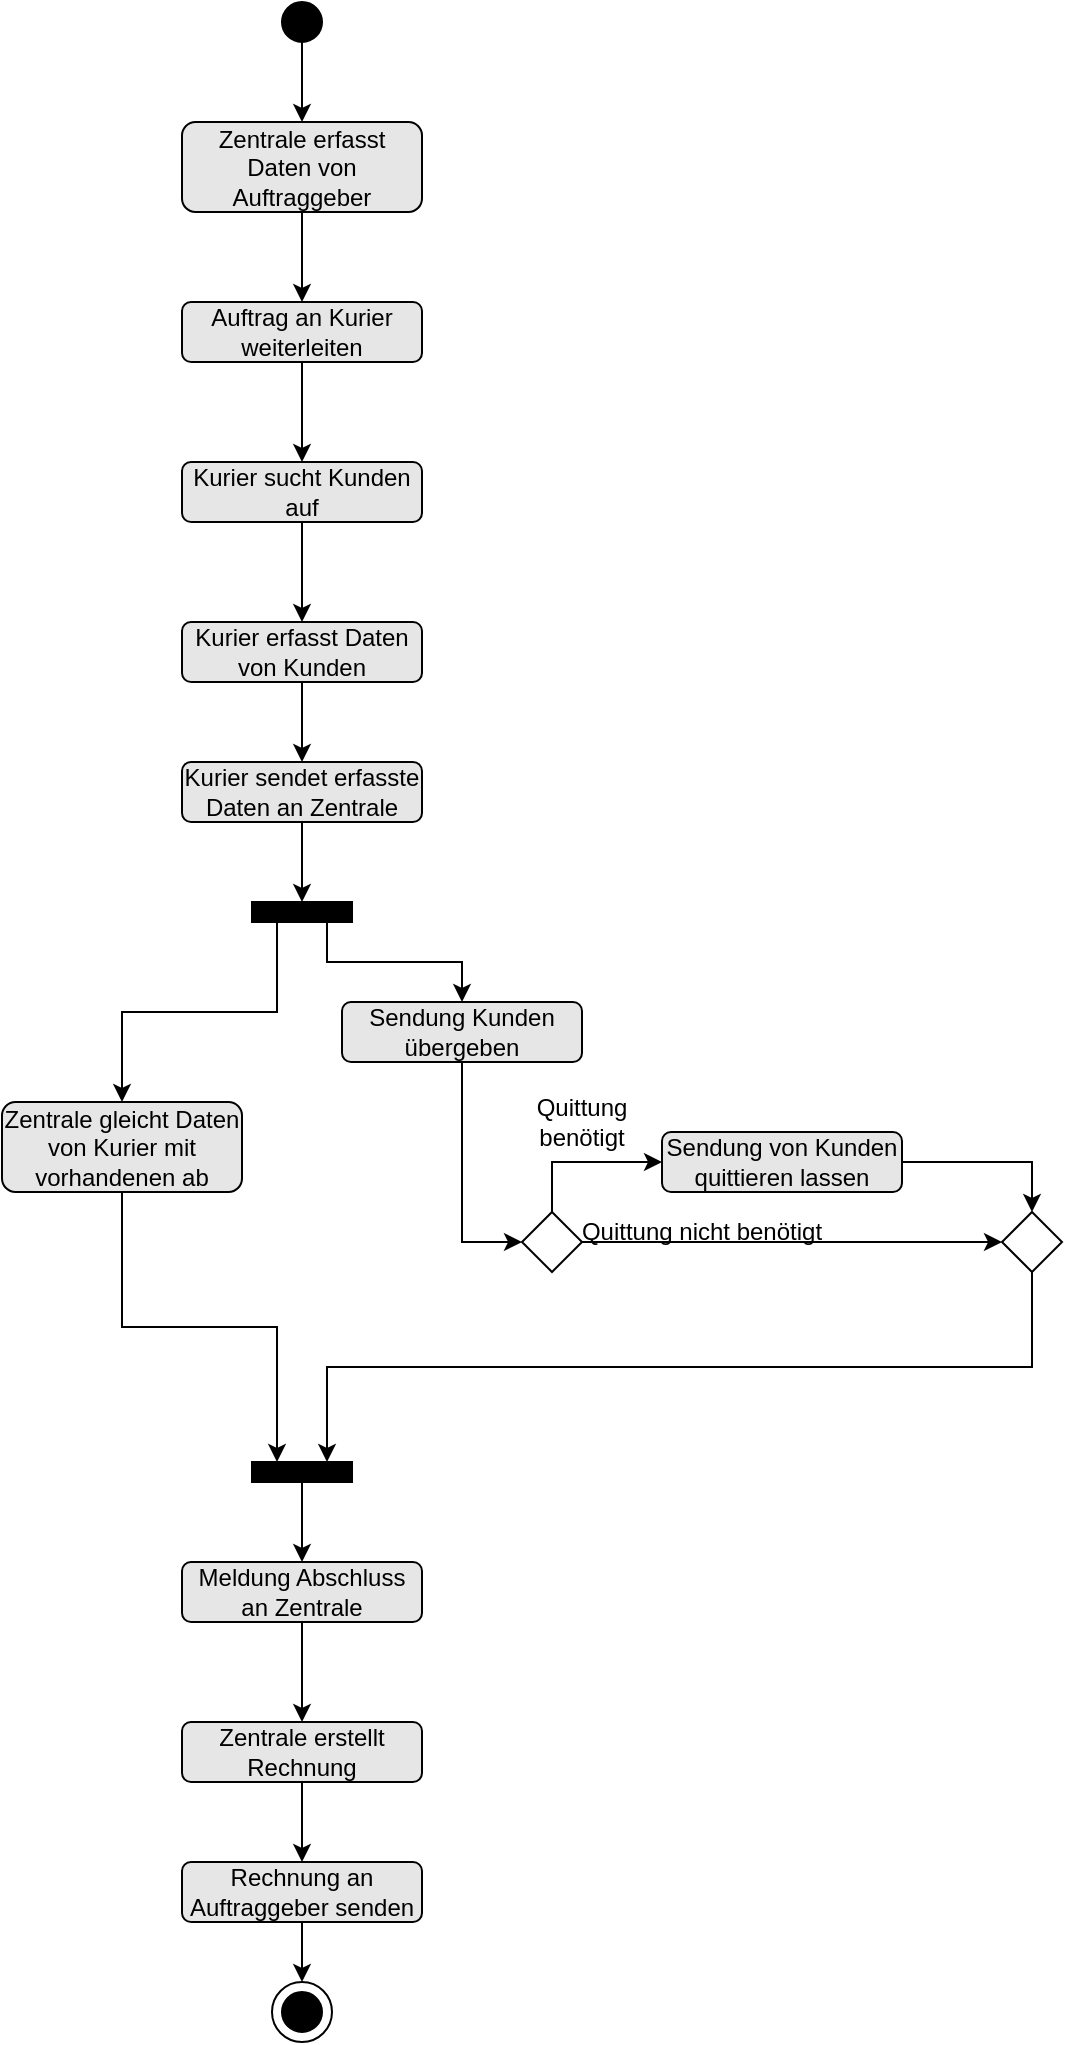 <mxfile version="15.9.4" type="github">
  <diagram id="bSTJGgKM-z_hkHdTHr45" name="Page-1">
    <mxGraphModel dx="1455" dy="945" grid="1" gridSize="10" guides="1" tooltips="1" connect="1" arrows="1" fold="1" page="1" pageScale="1" pageWidth="827" pageHeight="1169" math="0" shadow="0">
      <root>
        <mxCell id="0" />
        <mxCell id="1" parent="0" />
        <mxCell id="uAHaU_QoXrdmUZP_G0ET-42" style="edgeStyle=orthogonalEdgeStyle;rounded=0;orthogonalLoop=1;jettySize=auto;html=1;exitX=0.5;exitY=1;exitDx=0;exitDy=0;entryX=0.5;entryY=0;entryDx=0;entryDy=0;" edge="1" parent="1" source="uAHaU_QoXrdmUZP_G0ET-1" target="uAHaU_QoXrdmUZP_G0ET-2">
          <mxGeometry relative="1" as="geometry" />
        </mxCell>
        <mxCell id="uAHaU_QoXrdmUZP_G0ET-1" value="" style="ellipse;whiteSpace=wrap;html=1;fillColor=#000000;" vertex="1" parent="1">
          <mxGeometry x="190" y="190" width="20" height="20" as="geometry" />
        </mxCell>
        <mxCell id="uAHaU_QoXrdmUZP_G0ET-43" style="edgeStyle=orthogonalEdgeStyle;rounded=0;orthogonalLoop=1;jettySize=auto;html=1;exitX=0.5;exitY=1;exitDx=0;exitDy=0;" edge="1" parent="1" source="uAHaU_QoXrdmUZP_G0ET-2" target="uAHaU_QoXrdmUZP_G0ET-4">
          <mxGeometry relative="1" as="geometry" />
        </mxCell>
        <mxCell id="uAHaU_QoXrdmUZP_G0ET-2" value="Zentrale erfasst Daten von Auftraggeber" style="rounded=1;whiteSpace=wrap;html=1;fillColor=#E6E6E6;gradientColor=none;strokeWidth=1;perimeterSpacing=0;glass=0;" vertex="1" parent="1">
          <mxGeometry x="140" y="250" width="120" height="45" as="geometry" />
        </mxCell>
        <mxCell id="uAHaU_QoXrdmUZP_G0ET-44" style="edgeStyle=orthogonalEdgeStyle;rounded=0;orthogonalLoop=1;jettySize=auto;html=1;exitX=0.5;exitY=1;exitDx=0;exitDy=0;entryX=0.5;entryY=0;entryDx=0;entryDy=0;" edge="1" parent="1" source="uAHaU_QoXrdmUZP_G0ET-4" target="uAHaU_QoXrdmUZP_G0ET-7">
          <mxGeometry relative="1" as="geometry" />
        </mxCell>
        <mxCell id="uAHaU_QoXrdmUZP_G0ET-4" value="Auftrag an Kurier weiterleiten" style="rounded=1;whiteSpace=wrap;html=1;fillColor=#E6E6E6;gradientColor=none;strokeWidth=1;perimeterSpacing=0;glass=0;" vertex="1" parent="1">
          <mxGeometry x="140" y="340" width="120" height="30" as="geometry" />
        </mxCell>
        <mxCell id="uAHaU_QoXrdmUZP_G0ET-45" style="edgeStyle=orthogonalEdgeStyle;rounded=0;orthogonalLoop=1;jettySize=auto;html=1;exitX=0.5;exitY=1;exitDx=0;exitDy=0;entryX=0.5;entryY=0;entryDx=0;entryDy=0;" edge="1" parent="1" source="uAHaU_QoXrdmUZP_G0ET-7" target="uAHaU_QoXrdmUZP_G0ET-9">
          <mxGeometry relative="1" as="geometry" />
        </mxCell>
        <mxCell id="uAHaU_QoXrdmUZP_G0ET-7" value="Kurier sucht Kunden auf" style="rounded=1;whiteSpace=wrap;html=1;fillColor=#E6E6E6;gradientColor=none;strokeWidth=1;perimeterSpacing=0;glass=0;" vertex="1" parent="1">
          <mxGeometry x="140" y="420" width="120" height="30" as="geometry" />
        </mxCell>
        <mxCell id="uAHaU_QoXrdmUZP_G0ET-46" style="edgeStyle=orthogonalEdgeStyle;rounded=0;orthogonalLoop=1;jettySize=auto;html=1;exitX=0.5;exitY=1;exitDx=0;exitDy=0;entryX=0.5;entryY=0;entryDx=0;entryDy=0;" edge="1" parent="1" source="uAHaU_QoXrdmUZP_G0ET-9" target="uAHaU_QoXrdmUZP_G0ET-11">
          <mxGeometry relative="1" as="geometry" />
        </mxCell>
        <mxCell id="uAHaU_QoXrdmUZP_G0ET-9" value="Kurier erfasst Daten von Kunden" style="rounded=1;whiteSpace=wrap;html=1;fillColor=#E6E6E6;gradientColor=none;strokeWidth=1;perimeterSpacing=0;glass=0;" vertex="1" parent="1">
          <mxGeometry x="140" y="500" width="120" height="30" as="geometry" />
        </mxCell>
        <mxCell id="uAHaU_QoXrdmUZP_G0ET-48" style="edgeStyle=orthogonalEdgeStyle;rounded=0;orthogonalLoop=1;jettySize=auto;html=1;exitX=0.5;exitY=1;exitDx=0;exitDy=0;entryX=0;entryY=0.5;entryDx=0;entryDy=0;" edge="1" parent="1" source="uAHaU_QoXrdmUZP_G0ET-11" target="uAHaU_QoXrdmUZP_G0ET-12">
          <mxGeometry relative="1" as="geometry" />
        </mxCell>
        <mxCell id="uAHaU_QoXrdmUZP_G0ET-11" value="Kurier sendet erfasste Daten an Zentrale" style="rounded=1;whiteSpace=wrap;html=1;fillColor=#E6E6E6;gradientColor=none;strokeWidth=1;perimeterSpacing=0;glass=0;" vertex="1" parent="1">
          <mxGeometry x="140" y="570" width="120" height="30" as="geometry" />
        </mxCell>
        <mxCell id="uAHaU_QoXrdmUZP_G0ET-53" style="edgeStyle=orthogonalEdgeStyle;rounded=0;orthogonalLoop=1;jettySize=auto;html=1;exitX=1;exitY=0.75;exitDx=0;exitDy=0;entryX=0.5;entryY=0;entryDx=0;entryDy=0;" edge="1" parent="1" source="uAHaU_QoXrdmUZP_G0ET-12" target="uAHaU_QoXrdmUZP_G0ET-15">
          <mxGeometry relative="1" as="geometry" />
        </mxCell>
        <mxCell id="uAHaU_QoXrdmUZP_G0ET-54" style="edgeStyle=orthogonalEdgeStyle;rounded=0;orthogonalLoop=1;jettySize=auto;html=1;exitX=1;exitY=0.25;exitDx=0;exitDy=0;entryX=0.5;entryY=0;entryDx=0;entryDy=0;" edge="1" parent="1" source="uAHaU_QoXrdmUZP_G0ET-12" target="uAHaU_QoXrdmUZP_G0ET-16">
          <mxGeometry relative="1" as="geometry" />
        </mxCell>
        <mxCell id="uAHaU_QoXrdmUZP_G0ET-12" value="" style="rounded=0;whiteSpace=wrap;html=1;fillColor=#000000;rotation=90;" vertex="1" parent="1">
          <mxGeometry x="195" y="620" width="10" height="50" as="geometry" />
        </mxCell>
        <mxCell id="uAHaU_QoXrdmUZP_G0ET-52" style="edgeStyle=orthogonalEdgeStyle;rounded=0;orthogonalLoop=1;jettySize=auto;html=1;exitX=0.5;exitY=1;exitDx=0;exitDy=0;entryX=0;entryY=0.75;entryDx=0;entryDy=0;" edge="1" parent="1" source="uAHaU_QoXrdmUZP_G0ET-15" target="uAHaU_QoXrdmUZP_G0ET-23">
          <mxGeometry relative="1" as="geometry" />
        </mxCell>
        <mxCell id="uAHaU_QoXrdmUZP_G0ET-15" value="Zentrale gleicht Daten von Kurier mit vorhandenen ab" style="rounded=1;whiteSpace=wrap;html=1;fillColor=#E6E6E6;gradientColor=none;strokeWidth=1;perimeterSpacing=0;glass=0;" vertex="1" parent="1">
          <mxGeometry x="50" y="740" width="120" height="45" as="geometry" />
        </mxCell>
        <mxCell id="uAHaU_QoXrdmUZP_G0ET-20" style="edgeStyle=orthogonalEdgeStyle;rounded=0;orthogonalLoop=1;jettySize=auto;html=1;exitX=0.5;exitY=0;exitDx=0;exitDy=0;entryX=0;entryY=0.5;entryDx=0;entryDy=0;" edge="1" parent="1" source="uAHaU_QoXrdmUZP_G0ET-17" target="uAHaU_QoXrdmUZP_G0ET-19">
          <mxGeometry relative="1" as="geometry">
            <Array as="points">
              <mxPoint x="325" y="770" />
            </Array>
          </mxGeometry>
        </mxCell>
        <mxCell id="uAHaU_QoXrdmUZP_G0ET-25" style="edgeStyle=orthogonalEdgeStyle;rounded=0;orthogonalLoop=1;jettySize=auto;html=1;exitX=1;exitY=0.5;exitDx=0;exitDy=0;entryX=0;entryY=0.5;entryDx=0;entryDy=0;" edge="1" parent="1" source="uAHaU_QoXrdmUZP_G0ET-17" target="uAHaU_QoXrdmUZP_G0ET-24">
          <mxGeometry relative="1" as="geometry" />
        </mxCell>
        <mxCell id="uAHaU_QoXrdmUZP_G0ET-17" value="" style="rhombus;whiteSpace=wrap;html=1;" vertex="1" parent="1">
          <mxGeometry x="310" y="795" width="30" height="30" as="geometry" />
        </mxCell>
        <mxCell id="uAHaU_QoXrdmUZP_G0ET-26" style="edgeStyle=orthogonalEdgeStyle;rounded=0;orthogonalLoop=1;jettySize=auto;html=1;exitX=1;exitY=0.5;exitDx=0;exitDy=0;entryX=0.5;entryY=0;entryDx=0;entryDy=0;" edge="1" parent="1" source="uAHaU_QoXrdmUZP_G0ET-19" target="uAHaU_QoXrdmUZP_G0ET-24">
          <mxGeometry relative="1" as="geometry" />
        </mxCell>
        <mxCell id="uAHaU_QoXrdmUZP_G0ET-19" value="Sendung von Kunden quittieren lassen" style="rounded=1;whiteSpace=wrap;html=1;fillColor=#E6E6E6;gradientColor=none;strokeWidth=1;perimeterSpacing=0;glass=0;" vertex="1" parent="1">
          <mxGeometry x="380" y="755" width="120" height="30" as="geometry" />
        </mxCell>
        <mxCell id="uAHaU_QoXrdmUZP_G0ET-21" value="Quittung benötigt" style="text;html=1;strokeColor=none;fillColor=none;align=center;verticalAlign=middle;whiteSpace=wrap;rounded=0;" vertex="1" parent="1">
          <mxGeometry x="310" y="735" width="60" height="30" as="geometry" />
        </mxCell>
        <mxCell id="uAHaU_QoXrdmUZP_G0ET-22" value="Quittung nicht benötigt" style="text;html=1;strokeColor=none;fillColor=none;align=center;verticalAlign=middle;whiteSpace=wrap;rounded=0;" vertex="1" parent="1">
          <mxGeometry x="330" y="790" width="140" height="30" as="geometry" />
        </mxCell>
        <mxCell id="uAHaU_QoXrdmUZP_G0ET-55" style="edgeStyle=orthogonalEdgeStyle;rounded=0;orthogonalLoop=1;jettySize=auto;html=1;exitX=1;exitY=0.5;exitDx=0;exitDy=0;entryX=0.5;entryY=0;entryDx=0;entryDy=0;" edge="1" parent="1" source="uAHaU_QoXrdmUZP_G0ET-23" target="uAHaU_QoXrdmUZP_G0ET-33">
          <mxGeometry relative="1" as="geometry" />
        </mxCell>
        <mxCell id="uAHaU_QoXrdmUZP_G0ET-23" value="" style="rounded=0;whiteSpace=wrap;html=1;fillColor=#000000;rotation=90;" vertex="1" parent="1">
          <mxGeometry x="195" y="900" width="10" height="50" as="geometry" />
        </mxCell>
        <mxCell id="uAHaU_QoXrdmUZP_G0ET-51" style="edgeStyle=orthogonalEdgeStyle;rounded=0;orthogonalLoop=1;jettySize=auto;html=1;exitX=0.5;exitY=1;exitDx=0;exitDy=0;entryX=0;entryY=0.25;entryDx=0;entryDy=0;" edge="1" parent="1" source="uAHaU_QoXrdmUZP_G0ET-24" target="uAHaU_QoXrdmUZP_G0ET-23">
          <mxGeometry relative="1" as="geometry" />
        </mxCell>
        <mxCell id="uAHaU_QoXrdmUZP_G0ET-24" value="" style="rhombus;whiteSpace=wrap;html=1;" vertex="1" parent="1">
          <mxGeometry x="550" y="795" width="30" height="30" as="geometry" />
        </mxCell>
        <mxCell id="uAHaU_QoXrdmUZP_G0ET-56" style="edgeStyle=orthogonalEdgeStyle;rounded=0;orthogonalLoop=1;jettySize=auto;html=1;exitX=0.5;exitY=1;exitDx=0;exitDy=0;entryX=0.5;entryY=0;entryDx=0;entryDy=0;" edge="1" parent="1" source="uAHaU_QoXrdmUZP_G0ET-33" target="uAHaU_QoXrdmUZP_G0ET-34">
          <mxGeometry relative="1" as="geometry" />
        </mxCell>
        <mxCell id="uAHaU_QoXrdmUZP_G0ET-33" value="Meldung Abschluss an Zentrale" style="rounded=1;whiteSpace=wrap;html=1;fillColor=#E6E6E6;gradientColor=none;strokeWidth=1;perimeterSpacing=0;glass=0;" vertex="1" parent="1">
          <mxGeometry x="140" y="970" width="120" height="30" as="geometry" />
        </mxCell>
        <mxCell id="uAHaU_QoXrdmUZP_G0ET-59" style="edgeStyle=orthogonalEdgeStyle;rounded=0;orthogonalLoop=1;jettySize=auto;html=1;exitX=0.5;exitY=1;exitDx=0;exitDy=0;entryX=0.5;entryY=0;entryDx=0;entryDy=0;" edge="1" parent="1" source="uAHaU_QoXrdmUZP_G0ET-34" target="uAHaU_QoXrdmUZP_G0ET-35">
          <mxGeometry relative="1" as="geometry" />
        </mxCell>
        <mxCell id="uAHaU_QoXrdmUZP_G0ET-34" value="Zentrale erstellt Rechnung" style="rounded=1;whiteSpace=wrap;html=1;fillColor=#E6E6E6;gradientColor=none;strokeWidth=1;perimeterSpacing=0;glass=0;" vertex="1" parent="1">
          <mxGeometry x="140" y="1050" width="120" height="30" as="geometry" />
        </mxCell>
        <mxCell id="uAHaU_QoXrdmUZP_G0ET-60" style="edgeStyle=orthogonalEdgeStyle;rounded=0;orthogonalLoop=1;jettySize=auto;html=1;exitX=0.5;exitY=1;exitDx=0;exitDy=0;entryX=0.5;entryY=0;entryDx=0;entryDy=0;" edge="1" parent="1" source="uAHaU_QoXrdmUZP_G0ET-35" target="uAHaU_QoXrdmUZP_G0ET-39">
          <mxGeometry relative="1" as="geometry" />
        </mxCell>
        <mxCell id="uAHaU_QoXrdmUZP_G0ET-35" value="Rechnung an Auftraggeber senden" style="rounded=1;whiteSpace=wrap;html=1;fillColor=#E6E6E6;gradientColor=none;strokeWidth=1;perimeterSpacing=0;glass=0;" vertex="1" parent="1">
          <mxGeometry x="140" y="1120" width="120" height="30" as="geometry" />
        </mxCell>
        <mxCell id="uAHaU_QoXrdmUZP_G0ET-39" value="" style="ellipse;whiteSpace=wrap;html=1;rounded=1;shadow=0;glass=0;sketch=0;strokeWidth=1;" vertex="1" parent="1">
          <mxGeometry x="185" y="1180" width="30" height="30" as="geometry" />
        </mxCell>
        <mxCell id="uAHaU_QoXrdmUZP_G0ET-40" value="" style="ellipse;whiteSpace=wrap;html=1;fillColor=#000000;" vertex="1" parent="1">
          <mxGeometry x="190" y="1185" width="20" height="20" as="geometry" />
        </mxCell>
        <mxCell id="uAHaU_QoXrdmUZP_G0ET-50" style="edgeStyle=orthogonalEdgeStyle;rounded=0;orthogonalLoop=1;jettySize=auto;html=1;exitX=0.5;exitY=1;exitDx=0;exitDy=0;entryX=0;entryY=0.5;entryDx=0;entryDy=0;" edge="1" parent="1" source="uAHaU_QoXrdmUZP_G0ET-16" target="uAHaU_QoXrdmUZP_G0ET-17">
          <mxGeometry relative="1" as="geometry" />
        </mxCell>
        <mxCell id="uAHaU_QoXrdmUZP_G0ET-16" value="Sendung Kunden übergeben" style="rounded=1;whiteSpace=wrap;html=1;fillColor=#E6E6E6;gradientColor=none;strokeWidth=1;perimeterSpacing=0;glass=0;" vertex="1" parent="1">
          <mxGeometry x="220" y="690" width="120" height="30" as="geometry" />
        </mxCell>
      </root>
    </mxGraphModel>
  </diagram>
</mxfile>

